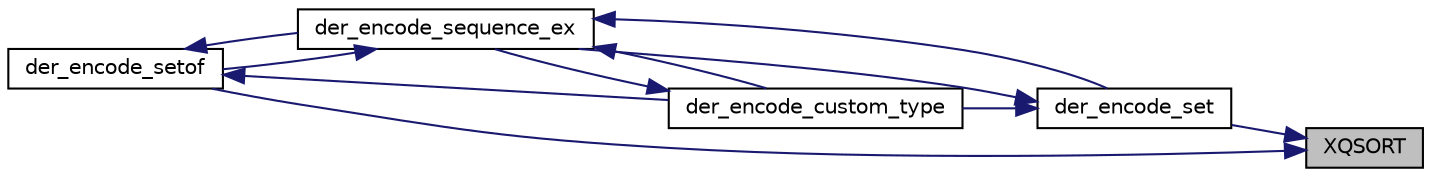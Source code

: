 digraph "XQSORT"
{
 // LATEX_PDF_SIZE
  edge [fontname="Helvetica",fontsize="10",labelfontname="Helvetica",labelfontsize="10"];
  node [fontname="Helvetica",fontsize="10",shape=record];
  rankdir="RL";
  Node854 [label="XQSORT",height=0.2,width=0.4,color="black", fillcolor="grey75", style="filled", fontcolor="black",tooltip=" "];
  Node854 -> Node855 [dir="back",color="midnightblue",fontsize="10",style="solid",fontname="Helvetica"];
  Node855 [label="der_encode_set",height=0.2,width=0.4,color="black", fillcolor="white", style="filled",URL="$der__encode__set_8c.html#a4aa04a42171146d2f510e41b84dd72f1",tooltip=" "];
  Node855 -> Node856 [dir="back",color="midnightblue",fontsize="10",style="solid",fontname="Helvetica"];
  Node856 [label="der_encode_custom_type",height=0.2,width=0.4,color="black", fillcolor="white", style="filled",URL="$der__encode__custom__type_8c.html#a20c801e1d73f944c7f43acc2228211b2",tooltip="Encode a Custom Type."];
  Node856 -> Node857 [dir="back",color="midnightblue",fontsize="10",style="solid",fontname="Helvetica"];
  Node857 [label="der_encode_sequence_ex",height=0.2,width=0.4,color="black", fillcolor="white", style="filled",URL="$der__encode__sequence__ex_8c.html#af435bfc378dd9f42af2a211c0fe1aced",tooltip="Encode a SEQUENCE."];
  Node857 -> Node856 [dir="back",color="midnightblue",fontsize="10",style="solid",fontname="Helvetica"];
  Node857 -> Node855 [dir="back",color="midnightblue",fontsize="10",style="solid",fontname="Helvetica"];
  Node857 -> Node858 [dir="back",color="midnightblue",fontsize="10",style="solid",fontname="Helvetica"];
  Node858 [label="der_encode_setof",height=0.2,width=0.4,color="black", fillcolor="white", style="filled",URL="$der__encode__setof_8c.html#a5187d93224e9b002d4e7db8c7d721339",tooltip="Encode a SETOF stucture."];
  Node858 -> Node856 [dir="back",color="midnightblue",fontsize="10",style="solid",fontname="Helvetica"];
  Node858 -> Node857 [dir="back",color="midnightblue",fontsize="10",style="solid",fontname="Helvetica"];
  Node855 -> Node857 [dir="back",color="midnightblue",fontsize="10",style="solid",fontname="Helvetica"];
  Node854 -> Node858 [dir="back",color="midnightblue",fontsize="10",style="solid",fontname="Helvetica"];
}

